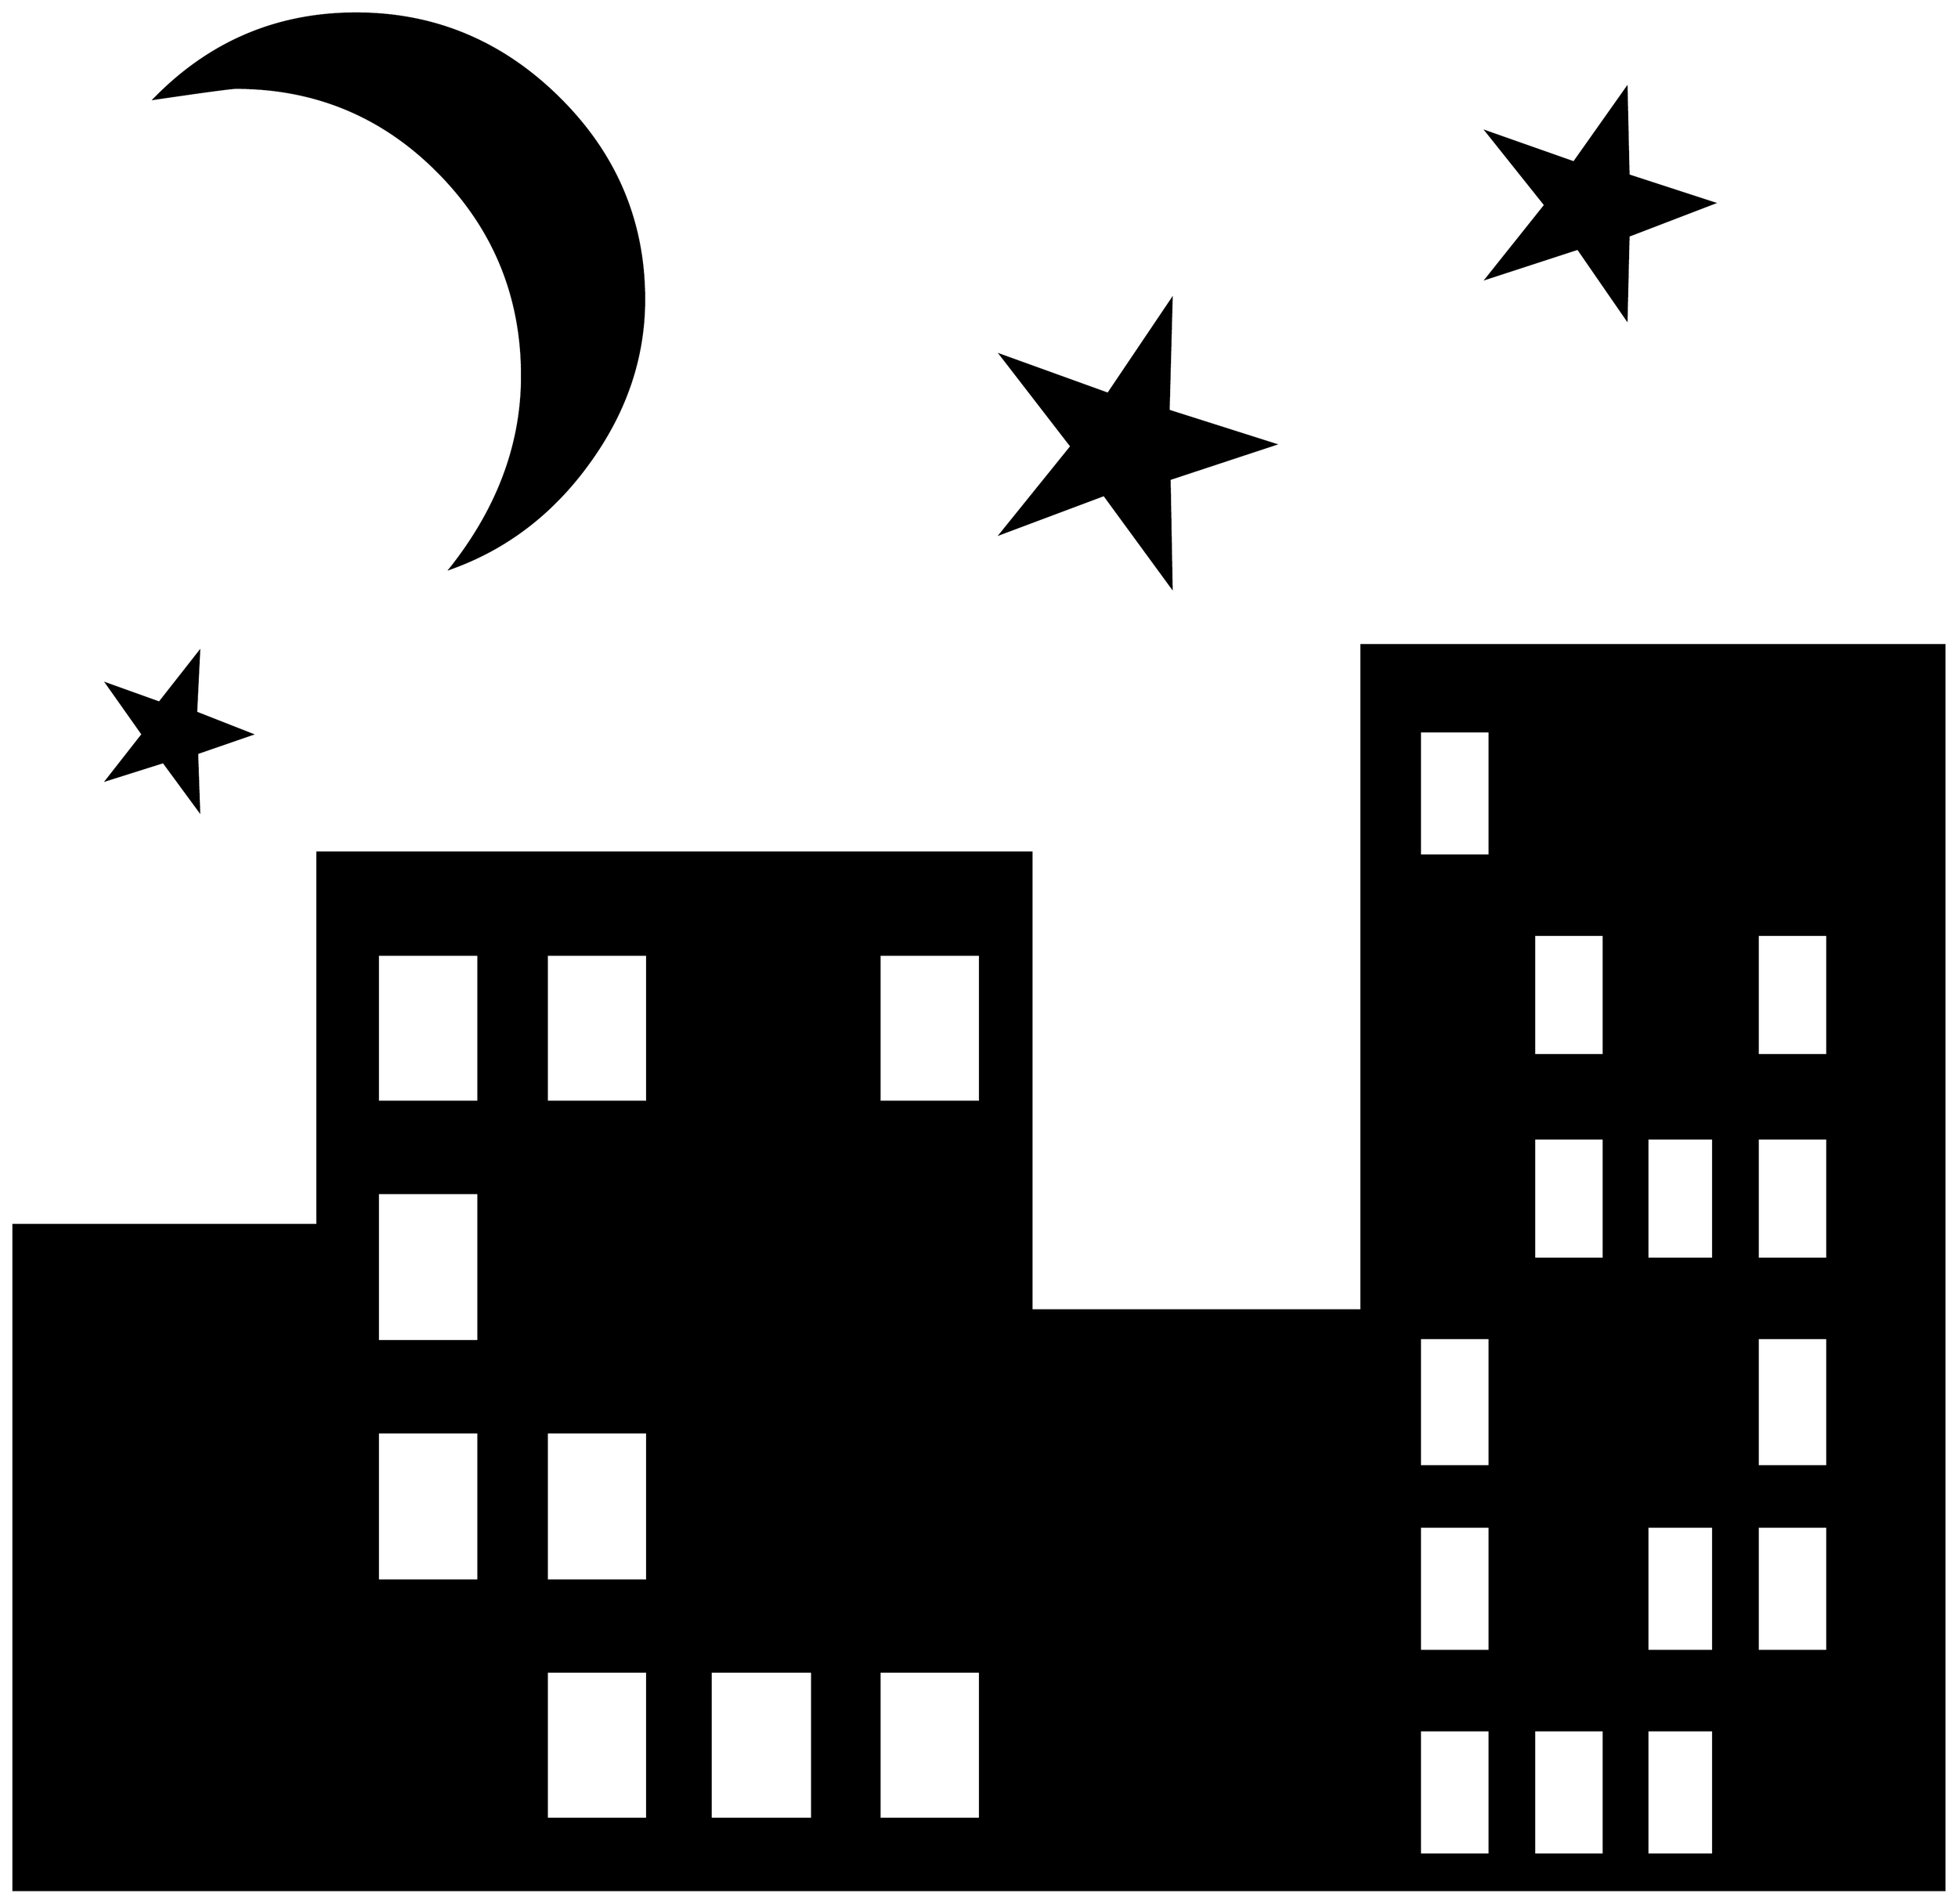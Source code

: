 


\begin{tikzpicture}[y=0.80pt, x=0.80pt, yscale=-1.0, xscale=1.0, inner sep=0pt, outer sep=0pt]
\begin{scope}[shift={(100.0,1706.0)},nonzero rule]
  \path[draw=.,fill=.,line width=1.600pt] (1794.0,-1336.0) --
    (1708.0,-1303.0) -- (1706.0,-1219.0) -- (1657.0,-1290.0) --
    (1565.0,-1260.0) -- (1624.0,-1334.0) -- (1565.0,-1408.0) --
    (1653.0,-1377.0) -- (1706.0,-1452.0) -- (1708.0,-1364.0) --
    (1794.0,-1336.0) -- cycle(1352.0,-1093.0) --
    (1246.0,-1058.0) -- (1248.0,-949.0) -- (1180.0,-1042.0) --
    (1076.0,-1003.0) -- (1147.0,-1091.0) -- (1076.0,-1183.0) --
    (1184.0,-1144.0) -- (1248.0,-1239.0) -- (1245.0,-1127.0) --
    (1352.0,-1093.0) -- cycle(717.0,-1239.0) .. controls
    (717.0,-1180.333) and (698.333,-1125.333) .. (661.0,-1074.0) ..
    controls (624.333,-1023.333) and (578.0,-988.0) ..
    (522.0,-968.0) .. controls (570.0,-1028.667) and
    (594.0,-1093.333) .. (594.0,-1162.0) .. controls
    (594.0,-1242.0) and (566.0,-1310.333) .. (510.0,-1367.0) ..
    controls (454.0,-1423.667) and (386.0,-1452.0) ..
    (306.0,-1452.0) .. controls (301.333,-1452.0) and
    (274.0,-1448.333) .. (224.0,-1441.0) .. controls
    (280.0,-1498.333) and (347.667,-1527.0) .. (427.0,-1527.0) ..
    controls (505.667,-1527.0) and (573.667,-1498.667) ..
    (631.0,-1442.0) .. controls (688.333,-1385.333) and
    (717.0,-1317.667) .. (717.0,-1239.0) -- cycle(2026.0,363.0) --
    (82.0,363.0) -- (82.0,-307.0) -- (388.0,-307.0) --
    (388.0,-682.0) -- (1107.0,-682.0) -- (1107.0,-221.0) --
    (1439.0,-221.0) -- (1439.0,-891.0) -- (2026.0,-891.0) --
    (2026.0,363.0) -- cycle(322.0,-801.0) -- (267.0,-782.0) --
    (269.0,-724.0) -- (233.0,-773.0) -- (176.0,-755.0) --
    (212.0,-801.0) -- (176.0,-852.0) -- (229.0,-833.0) --
    (269.0,-884.0) -- (266.0,-823.0) -- (322.0,-801.0) --
    cycle(1908.0,-478.0) -- (1908.0,-599.0) -- (1838.0,-599.0)
    -- (1838.0,-478.0) -- (1908.0,-478.0) --
    cycle(1568.0,-679.0) -- (1568.0,-804.0) -- (1498.0,-804.0)
    -- (1498.0,-679.0) -- (1568.0,-679.0) --
    cycle(1908.0,-273.0) -- (1908.0,-394.0) -- (1838.0,-394.0)
    -- (1838.0,-273.0) -- (1908.0,-273.0) --
    cycle(1683.0,-478.0) -- (1683.0,-599.0) -- (1613.0,-599.0)
    -- (1613.0,-478.0) -- (1683.0,-478.0) --
    cycle(1793.0,-273.0) -- (1793.0,-394.0) -- (1727.0,-394.0)
    -- (1727.0,-273.0) -- (1793.0,-273.0) -- cycle(1908.0,-64.0)
    -- (1908.0,-193.0) -- (1838.0,-193.0) -- (1838.0,-64.0) --
    (1908.0,-64.0) -- cycle(1683.0,-273.0) -- (1683.0,-394.0) --
    (1613.0,-394.0) -- (1613.0,-273.0) -- (1683.0,-273.0) --
    cycle(1908.0,122.0) -- (1908.0,-3.0) -- (1838.0,-3.0) --
    (1838.0,122.0) -- (1908.0,122.0) -- cycle(1793.0,122.0) --
    (1793.0,-3.0) -- (1727.0,-3.0) -- (1727.0,122.0) --
    (1793.0,122.0) -- cycle(1568.0,-64.0) -- (1568.0,-193.0) --
    (1498.0,-193.0) -- (1498.0,-64.0) -- (1568.0,-64.0) --
    cycle(1055.0,-431.0) -- (1055.0,-579.0) -- (954.0,-579.0) --
    (954.0,-431.0) -- (1055.0,-431.0) -- cycle(1793.0,327.0) --
    (1793.0,202.0) -- (1727.0,202.0) -- (1727.0,327.0) --
    (1793.0,327.0) -- cycle(1568.0,122.0) -- (1568.0,-3.0) --
    (1498.0,-3.0) -- (1498.0,122.0) -- (1568.0,122.0) --
    cycle(1683.0,327.0) -- (1683.0,202.0) -- (1613.0,202.0) --
    (1613.0,327.0) -- (1683.0,327.0) -- cycle(1568.0,327.0) --
    (1568.0,202.0) -- (1498.0,202.0) -- (1498.0,327.0) --
    (1568.0,327.0) -- cycle(720.0,-431.0) -- (720.0,-579.0) --
    (619.0,-579.0) -- (619.0,-431.0) -- (720.0,-431.0) --
    cycle(550.0,-431.0) -- (550.0,-579.0) -- (449.0,-579.0) --
    (449.0,-431.0) -- (550.0,-431.0) -- cycle(1055.0,291.0) --
    (1055.0,143.0) -- (954.0,143.0) -- (954.0,291.0) --
    (1055.0,291.0) -- cycle(550.0,-190.0) -- (550.0,-339.0) --
    (449.0,-339.0) -- (449.0,-190.0) -- (550.0,-190.0) --
    cycle(720.0,51.0) -- (720.0,-98.0) -- (619.0,-98.0) --
    (619.0,51.0) -- (720.0,51.0) -- cycle(886.0,291.0) --
    (886.0,143.0) -- (784.0,143.0) -- (784.0,291.0) --
    (886.0,291.0) -- cycle(550.0,51.0) -- (550.0,-98.0) --
    (449.0,-98.0) -- (449.0,51.0) -- (550.0,51.0) --
    cycle(720.0,291.0) -- (720.0,143.0) -- (619.0,143.0) --
    (619.0,291.0) -- (720.0,291.0) -- cycle;
\end{scope}

\end{tikzpicture}

